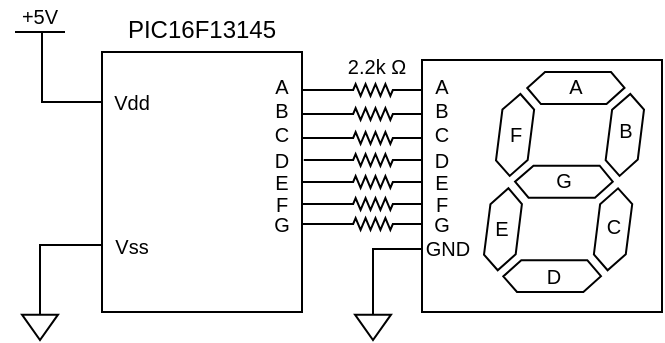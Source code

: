 <mxfile version="22.1.7" type="github">
  <diagram name="Page-1" id="SH67A6-GAvsow1dZvhtm">
    <mxGraphModel dx="398" dy="212" grid="1" gridSize="10" guides="1" tooltips="1" connect="1" arrows="1" fold="1" page="1" pageScale="1" pageWidth="850" pageHeight="1100" math="0" shadow="0">
      <root>
        <mxCell id="0" />
        <mxCell id="1" parent="0" />
        <mxCell id="ddbEHXoO0qccoVohShfA-1" value="" style="rounded=0;whiteSpace=wrap;html=1;" vertex="1" parent="1">
          <mxGeometry x="460" y="244" width="120" height="126" as="geometry" />
        </mxCell>
        <mxCell id="ddbEHXoO0qccoVohShfA-11" value="&lt;font style=&quot;font-size: 10px;&quot;&gt;A&lt;/font&gt;" style="text;html=1;strokeColor=none;fillColor=none;align=center;verticalAlign=middle;whiteSpace=wrap;rounded=0;" vertex="1" parent="1">
          <mxGeometry x="460" y="252" width="20" height="10" as="geometry" />
        </mxCell>
        <mxCell id="ddbEHXoO0qccoVohShfA-12" value="&lt;font style=&quot;font-size: 10px;&quot;&gt;B&lt;/font&gt;" style="text;html=1;strokeColor=none;fillColor=none;align=center;verticalAlign=middle;whiteSpace=wrap;rounded=0;" vertex="1" parent="1">
          <mxGeometry x="460" y="264" width="20" height="10" as="geometry" />
        </mxCell>
        <mxCell id="ddbEHXoO0qccoVohShfA-13" value="&lt;font style=&quot;font-size: 10px;&quot;&gt;C&lt;/font&gt;" style="text;html=1;strokeColor=none;fillColor=none;align=center;verticalAlign=middle;whiteSpace=wrap;rounded=0;" vertex="1" parent="1">
          <mxGeometry x="460" y="276" width="20" height="10" as="geometry" />
        </mxCell>
        <mxCell id="ddbEHXoO0qccoVohShfA-14" value="&lt;font style=&quot;font-size: 10px;&quot;&gt;D&lt;/font&gt;" style="text;html=1;strokeColor=none;fillColor=none;align=center;verticalAlign=middle;whiteSpace=wrap;rounded=0;" vertex="1" parent="1">
          <mxGeometry x="460" y="289" width="20" height="10" as="geometry" />
        </mxCell>
        <mxCell id="ddbEHXoO0qccoVohShfA-15" value="&lt;font style=&quot;font-size: 10px;&quot;&gt;E&lt;/font&gt;" style="text;html=1;strokeColor=none;fillColor=none;align=center;verticalAlign=middle;whiteSpace=wrap;rounded=0;" vertex="1" parent="1">
          <mxGeometry x="460" y="300" width="20" height="10" as="geometry" />
        </mxCell>
        <mxCell id="ddbEHXoO0qccoVohShfA-16" value="&lt;font style=&quot;font-size: 10px;&quot;&gt;F&lt;/font&gt;" style="text;html=1;strokeColor=none;fillColor=none;align=center;verticalAlign=middle;whiteSpace=wrap;rounded=0;" vertex="1" parent="1">
          <mxGeometry x="460" y="311" width="20" height="10" as="geometry" />
        </mxCell>
        <mxCell id="ddbEHXoO0qccoVohShfA-17" value="&lt;font style=&quot;font-size: 10px;&quot;&gt;G&lt;/font&gt;" style="text;html=1;strokeColor=none;fillColor=none;align=center;verticalAlign=middle;whiteSpace=wrap;rounded=0;" vertex="1" parent="1">
          <mxGeometry x="460" y="321" width="20" height="10" as="geometry" />
        </mxCell>
        <mxCell id="ddbEHXoO0qccoVohShfA-20" value="&lt;font style=&quot;font-size: 10px;&quot;&gt;GND&lt;/font&gt;" style="text;html=1;strokeColor=none;fillColor=none;align=center;verticalAlign=middle;whiteSpace=wrap;rounded=0;" vertex="1" parent="1">
          <mxGeometry x="463" y="333" width="20" height="10" as="geometry" />
        </mxCell>
        <mxCell id="ddbEHXoO0qccoVohShfA-27" style="edgeStyle=orthogonalEdgeStyle;rounded=0;orthogonalLoop=1;jettySize=auto;html=1;exitX=1;exitY=0.5;exitDx=0;exitDy=0;exitPerimeter=0;entryX=0;entryY=0.5;entryDx=0;entryDy=0;endArrow=none;endFill=0;" edge="1" parent="1" source="ddbEHXoO0qccoVohShfA-26" target="ddbEHXoO0qccoVohShfA-11">
          <mxGeometry relative="1" as="geometry" />
        </mxCell>
        <mxCell id="ddbEHXoO0qccoVohShfA-26" value="" style="pointerEvents=1;verticalLabelPosition=bottom;shadow=0;dashed=0;align=center;html=1;verticalAlign=top;shape=mxgraph.electrical.resistors.resistor_2;" vertex="1" parent="1">
          <mxGeometry x="420" y="256" width="31" height="6" as="geometry" />
        </mxCell>
        <mxCell id="ddbEHXoO0qccoVohShfA-29" value="" style="group" vertex="1" connectable="0" parent="1">
          <mxGeometry x="490" y="250" width="82" height="110" as="geometry" />
        </mxCell>
        <mxCell id="ddbEHXoO0qccoVohShfA-2" value="" style="verticalLabelPosition=bottom;shadow=0;dashed=0;align=center;html=1;verticalAlign=top;shape=mxgraph.electrical.opto_electronics.7_segment_display;pointerEvents=1;" vertex="1" parent="ddbEHXoO0qccoVohShfA-29">
          <mxGeometry x="1" width="80" height="110" as="geometry" />
        </mxCell>
        <mxCell id="ddbEHXoO0qccoVohShfA-3" value="&lt;font style=&quot;font-size: 10px;&quot;&gt;A&lt;/font&gt;" style="text;html=1;strokeColor=none;fillColor=none;align=center;verticalAlign=middle;whiteSpace=wrap;rounded=0;" vertex="1" parent="ddbEHXoO0qccoVohShfA-29">
          <mxGeometry x="37" y="2" width="20" height="10" as="geometry" />
        </mxCell>
        <mxCell id="ddbEHXoO0qccoVohShfA-5" value="&lt;font style=&quot;font-size: 10px;&quot;&gt;B&lt;/font&gt;" style="text;html=1;strokeColor=none;fillColor=none;align=center;verticalAlign=middle;whiteSpace=wrap;rounded=0;" vertex="1" parent="ddbEHXoO0qccoVohShfA-29">
          <mxGeometry x="62" y="24" width="20" height="10" as="geometry" />
        </mxCell>
        <mxCell id="ddbEHXoO0qccoVohShfA-6" value="&lt;font style=&quot;font-size: 10px;&quot;&gt;G&lt;/font&gt;" style="text;html=1;strokeColor=none;fillColor=none;align=center;verticalAlign=middle;whiteSpace=wrap;rounded=0;" vertex="1" parent="ddbEHXoO0qccoVohShfA-29">
          <mxGeometry x="31" y="49" width="20" height="10" as="geometry" />
        </mxCell>
        <mxCell id="ddbEHXoO0qccoVohShfA-7" value="&lt;font style=&quot;font-size: 10px;&quot;&gt;F&lt;/font&gt;" style="text;html=1;strokeColor=none;fillColor=none;align=center;verticalAlign=middle;whiteSpace=wrap;rounded=0;" vertex="1" parent="ddbEHXoO0qccoVohShfA-29">
          <mxGeometry x="7" y="26" width="20" height="10" as="geometry" />
        </mxCell>
        <mxCell id="ddbEHXoO0qccoVohShfA-8" value="&lt;font style=&quot;font-size: 10px;&quot;&gt;E&lt;/font&gt;" style="text;html=1;strokeColor=none;fillColor=none;align=center;verticalAlign=middle;whiteSpace=wrap;rounded=0;" vertex="1" parent="ddbEHXoO0qccoVohShfA-29">
          <mxGeometry y="73" width="20" height="10" as="geometry" />
        </mxCell>
        <mxCell id="ddbEHXoO0qccoVohShfA-9" value="&lt;font style=&quot;font-size: 10px;&quot;&gt;D&lt;/font&gt;" style="text;html=1;strokeColor=none;fillColor=none;align=center;verticalAlign=middle;whiteSpace=wrap;rounded=0;" vertex="1" parent="ddbEHXoO0qccoVohShfA-29">
          <mxGeometry x="26" y="97" width="20" height="10" as="geometry" />
        </mxCell>
        <mxCell id="ddbEHXoO0qccoVohShfA-10" value="&lt;font style=&quot;font-size: 10px;&quot;&gt;C&lt;/font&gt;" style="text;html=1;strokeColor=none;fillColor=none;align=center;verticalAlign=middle;whiteSpace=wrap;rounded=0;" vertex="1" parent="ddbEHXoO0qccoVohShfA-29">
          <mxGeometry x="56" y="72" width="20" height="10" as="geometry" />
        </mxCell>
        <mxCell id="ddbEHXoO0qccoVohShfA-31" value="" style="rounded=0;whiteSpace=wrap;html=1;" vertex="1" parent="1">
          <mxGeometry x="300" y="240" width="100" height="130" as="geometry" />
        </mxCell>
        <mxCell id="ddbEHXoO0qccoVohShfA-32" style="edgeStyle=orthogonalEdgeStyle;rounded=0;orthogonalLoop=1;jettySize=auto;html=1;exitX=0;exitY=0.5;exitDx=0;exitDy=0;exitPerimeter=0;entryX=0.996;entryY=0.139;entryDx=0;entryDy=0;entryPerimeter=0;endArrow=none;endFill=0;" edge="1" parent="1" source="ddbEHXoO0qccoVohShfA-26" target="ddbEHXoO0qccoVohShfA-31">
          <mxGeometry relative="1" as="geometry" />
        </mxCell>
        <mxCell id="ddbEHXoO0qccoVohShfA-39" style="edgeStyle=orthogonalEdgeStyle;rounded=0;orthogonalLoop=1;jettySize=auto;html=1;exitX=1;exitY=0.5;exitDx=0;exitDy=0;exitPerimeter=0;entryX=0;entryY=0.75;entryDx=0;entryDy=0;endArrow=none;endFill=0;" edge="1" parent="1" source="ddbEHXoO0qccoVohShfA-33" target="ddbEHXoO0qccoVohShfA-12">
          <mxGeometry relative="1" as="geometry" />
        </mxCell>
        <mxCell id="ddbEHXoO0qccoVohShfA-33" value="" style="pointerEvents=1;verticalLabelPosition=bottom;shadow=0;dashed=0;align=center;html=1;verticalAlign=top;shape=mxgraph.electrical.resistors.resistor_2;" vertex="1" parent="1">
          <mxGeometry x="420" y="268" width="31" height="6" as="geometry" />
        </mxCell>
        <mxCell id="ddbEHXoO0qccoVohShfA-40" style="edgeStyle=orthogonalEdgeStyle;rounded=0;orthogonalLoop=1;jettySize=auto;html=1;exitX=1;exitY=0.5;exitDx=0;exitDy=0;exitPerimeter=0;entryX=0;entryY=0.75;entryDx=0;entryDy=0;endArrow=none;endFill=0;" edge="1" parent="1" source="ddbEHXoO0qccoVohShfA-34" target="ddbEHXoO0qccoVohShfA-13">
          <mxGeometry relative="1" as="geometry" />
        </mxCell>
        <mxCell id="ddbEHXoO0qccoVohShfA-34" value="" style="pointerEvents=1;verticalLabelPosition=bottom;shadow=0;dashed=0;align=center;html=1;verticalAlign=top;shape=mxgraph.electrical.resistors.resistor_2;" vertex="1" parent="1">
          <mxGeometry x="420" y="280" width="31" height="6" as="geometry" />
        </mxCell>
        <mxCell id="ddbEHXoO0qccoVohShfA-41" style="edgeStyle=orthogonalEdgeStyle;rounded=0;orthogonalLoop=1;jettySize=auto;html=1;exitX=1;exitY=0.5;exitDx=0;exitDy=0;exitPerimeter=0;entryX=0;entryY=0.75;entryDx=0;entryDy=0;endArrow=none;endFill=0;" edge="1" parent="1" source="ddbEHXoO0qccoVohShfA-35" target="ddbEHXoO0qccoVohShfA-14">
          <mxGeometry relative="1" as="geometry" />
        </mxCell>
        <mxCell id="ddbEHXoO0qccoVohShfA-35" value="" style="pointerEvents=1;verticalLabelPosition=bottom;shadow=0;dashed=0;align=center;html=1;verticalAlign=top;shape=mxgraph.electrical.resistors.resistor_2;" vertex="1" parent="1">
          <mxGeometry x="420" y="291" width="31" height="6" as="geometry" />
        </mxCell>
        <mxCell id="ddbEHXoO0qccoVohShfA-43" style="edgeStyle=orthogonalEdgeStyle;rounded=0;orthogonalLoop=1;jettySize=auto;html=1;exitX=1;exitY=0.5;exitDx=0;exitDy=0;exitPerimeter=0;entryX=0;entryY=0.75;entryDx=0;entryDy=0;endArrow=none;endFill=0;" edge="1" parent="1" source="ddbEHXoO0qccoVohShfA-36" target="ddbEHXoO0qccoVohShfA-15">
          <mxGeometry relative="1" as="geometry" />
        </mxCell>
        <mxCell id="ddbEHXoO0qccoVohShfA-51" style="edgeStyle=orthogonalEdgeStyle;rounded=0;orthogonalLoop=1;jettySize=auto;html=1;exitX=0;exitY=0.5;exitDx=0;exitDy=0;exitPerimeter=0;entryX=1;entryY=0.5;entryDx=0;entryDy=0;endArrow=none;endFill=0;" edge="1" parent="1" source="ddbEHXoO0qccoVohShfA-36" target="ddbEHXoO0qccoVohShfA-31">
          <mxGeometry relative="1" as="geometry" />
        </mxCell>
        <mxCell id="ddbEHXoO0qccoVohShfA-36" value="" style="pointerEvents=1;verticalLabelPosition=bottom;shadow=0;dashed=0;align=center;html=1;verticalAlign=top;shape=mxgraph.electrical.resistors.resistor_2;" vertex="1" parent="1">
          <mxGeometry x="420" y="302" width="31" height="6" as="geometry" />
        </mxCell>
        <mxCell id="ddbEHXoO0qccoVohShfA-44" style="edgeStyle=orthogonalEdgeStyle;rounded=0;orthogonalLoop=1;jettySize=auto;html=1;exitX=1;exitY=0.5;exitDx=0;exitDy=0;exitPerimeter=0;entryX=0;entryY=0.75;entryDx=0;entryDy=0;endArrow=none;endFill=0;" edge="1" parent="1" source="ddbEHXoO0qccoVohShfA-37" target="ddbEHXoO0qccoVohShfA-16">
          <mxGeometry relative="1" as="geometry" />
        </mxCell>
        <mxCell id="ddbEHXoO0qccoVohShfA-37" value="" style="pointerEvents=1;verticalLabelPosition=bottom;shadow=0;dashed=0;align=center;html=1;verticalAlign=top;shape=mxgraph.electrical.resistors.resistor_2;" vertex="1" parent="1">
          <mxGeometry x="420" y="313" width="31" height="6" as="geometry" />
        </mxCell>
        <mxCell id="ddbEHXoO0qccoVohShfA-45" style="edgeStyle=orthogonalEdgeStyle;rounded=0;orthogonalLoop=1;jettySize=auto;html=1;exitX=1;exitY=0.5;exitDx=0;exitDy=0;exitPerimeter=0;entryX=0;entryY=0.75;entryDx=0;entryDy=0;endArrow=none;endFill=0;" edge="1" parent="1" source="ddbEHXoO0qccoVohShfA-38" target="ddbEHXoO0qccoVohShfA-17">
          <mxGeometry relative="1" as="geometry" />
        </mxCell>
        <mxCell id="ddbEHXoO0qccoVohShfA-38" value="" style="pointerEvents=1;verticalLabelPosition=bottom;shadow=0;dashed=0;align=center;html=1;verticalAlign=top;shape=mxgraph.electrical.resistors.resistor_2;" vertex="1" parent="1">
          <mxGeometry x="420" y="323" width="31" height="6" as="geometry" />
        </mxCell>
        <mxCell id="ddbEHXoO0qccoVohShfA-48" style="edgeStyle=orthogonalEdgeStyle;rounded=0;orthogonalLoop=1;jettySize=auto;html=1;exitX=0;exitY=0.5;exitDx=0;exitDy=0;exitPerimeter=0;entryX=1;entryY=0.23;entryDx=0;entryDy=0;entryPerimeter=0;endArrow=none;endFill=0;" edge="1" parent="1" source="ddbEHXoO0qccoVohShfA-33" target="ddbEHXoO0qccoVohShfA-31">
          <mxGeometry relative="1" as="geometry" />
        </mxCell>
        <mxCell id="ddbEHXoO0qccoVohShfA-49" style="edgeStyle=orthogonalEdgeStyle;rounded=0;orthogonalLoop=1;jettySize=auto;html=1;exitX=0;exitY=0.5;exitDx=0;exitDy=0;exitPerimeter=0;entryX=0.998;entryY=0.33;entryDx=0;entryDy=0;entryPerimeter=0;endArrow=none;endFill=0;" edge="1" parent="1" source="ddbEHXoO0qccoVohShfA-34" target="ddbEHXoO0qccoVohShfA-31">
          <mxGeometry relative="1" as="geometry" />
        </mxCell>
        <mxCell id="ddbEHXoO0qccoVohShfA-50" style="edgeStyle=orthogonalEdgeStyle;rounded=0;orthogonalLoop=1;jettySize=auto;html=1;exitX=0;exitY=0.5;exitDx=0;exitDy=0;exitPerimeter=0;entryX=1.009;entryY=0.408;entryDx=0;entryDy=0;entryPerimeter=0;endArrow=none;endFill=0;" edge="1" parent="1" source="ddbEHXoO0qccoVohShfA-35" target="ddbEHXoO0qccoVohShfA-31">
          <mxGeometry relative="1" as="geometry" />
        </mxCell>
        <mxCell id="ddbEHXoO0qccoVohShfA-52" style="edgeStyle=orthogonalEdgeStyle;rounded=0;orthogonalLoop=1;jettySize=auto;html=1;exitX=0;exitY=0.5;exitDx=0;exitDy=0;exitPerimeter=0;entryX=1;entryY=0.591;entryDx=0;entryDy=0;entryPerimeter=0;endArrow=none;endFill=0;" edge="1" parent="1" source="ddbEHXoO0qccoVohShfA-37" target="ddbEHXoO0qccoVohShfA-31">
          <mxGeometry relative="1" as="geometry" />
        </mxCell>
        <mxCell id="ddbEHXoO0qccoVohShfA-53" style="edgeStyle=orthogonalEdgeStyle;rounded=0;orthogonalLoop=1;jettySize=auto;html=1;exitX=0;exitY=0.5;exitDx=0;exitDy=0;exitPerimeter=0;entryX=1;entryY=0.5;entryDx=0;entryDy=0;endArrow=none;endFill=0;" edge="1" parent="1" source="ddbEHXoO0qccoVohShfA-38" target="ddbEHXoO0qccoVohShfA-61">
          <mxGeometry relative="1" as="geometry" />
        </mxCell>
        <mxCell id="ddbEHXoO0qccoVohShfA-54" value="&lt;font style=&quot;font-size: 10px;&quot;&gt;2.2k Ω&lt;/font&gt;" style="text;html=1;strokeColor=none;fillColor=none;align=center;verticalAlign=middle;whiteSpace=wrap;rounded=0;" vertex="1" parent="1">
          <mxGeometry x="420" y="238" width="34.5" height="18" as="geometry" />
        </mxCell>
        <mxCell id="ddbEHXoO0qccoVohShfA-55" value="&lt;font style=&quot;font-size: 10px;&quot;&gt;A&lt;/font&gt;" style="text;html=1;strokeColor=none;fillColor=none;align=center;verticalAlign=middle;whiteSpace=wrap;rounded=0;" vertex="1" parent="1">
          <mxGeometry x="380" y="252" width="20" height="10" as="geometry" />
        </mxCell>
        <mxCell id="ddbEHXoO0qccoVohShfA-56" value="&lt;font style=&quot;font-size: 10px;&quot;&gt;B&lt;/font&gt;" style="text;html=1;strokeColor=none;fillColor=none;align=center;verticalAlign=middle;whiteSpace=wrap;rounded=0;" vertex="1" parent="1">
          <mxGeometry x="380" y="264" width="20" height="10" as="geometry" />
        </mxCell>
        <mxCell id="ddbEHXoO0qccoVohShfA-57" value="&lt;font style=&quot;font-size: 10px;&quot;&gt;C&lt;/font&gt;" style="text;html=1;strokeColor=none;fillColor=none;align=center;verticalAlign=middle;whiteSpace=wrap;rounded=0;" vertex="1" parent="1">
          <mxGeometry x="380" y="276" width="20" height="10" as="geometry" />
        </mxCell>
        <mxCell id="ddbEHXoO0qccoVohShfA-58" value="&lt;font style=&quot;font-size: 10px;&quot;&gt;D&lt;/font&gt;" style="text;html=1;strokeColor=none;fillColor=none;align=center;verticalAlign=middle;whiteSpace=wrap;rounded=0;" vertex="1" parent="1">
          <mxGeometry x="380" y="289" width="20" height="10" as="geometry" />
        </mxCell>
        <mxCell id="ddbEHXoO0qccoVohShfA-59" value="&lt;font style=&quot;font-size: 10px;&quot;&gt;E&lt;/font&gt;" style="text;html=1;strokeColor=none;fillColor=none;align=center;verticalAlign=middle;whiteSpace=wrap;rounded=0;" vertex="1" parent="1">
          <mxGeometry x="380" y="300" width="20" height="10" as="geometry" />
        </mxCell>
        <mxCell id="ddbEHXoO0qccoVohShfA-60" value="&lt;font style=&quot;font-size: 10px;&quot;&gt;F&lt;/font&gt;" style="text;html=1;strokeColor=none;fillColor=none;align=center;verticalAlign=middle;whiteSpace=wrap;rounded=0;" vertex="1" parent="1">
          <mxGeometry x="380" y="311" width="20" height="10" as="geometry" />
        </mxCell>
        <mxCell id="ddbEHXoO0qccoVohShfA-61" value="&lt;font style=&quot;font-size: 10px;&quot;&gt;G&lt;/font&gt;" style="text;html=1;strokeColor=none;fillColor=none;align=center;verticalAlign=middle;whiteSpace=wrap;rounded=0;" vertex="1" parent="1">
          <mxGeometry x="380" y="321" width="20" height="10" as="geometry" />
        </mxCell>
        <mxCell id="ddbEHXoO0qccoVohShfA-62" value="PIC16F13145" style="text;html=1;strokeColor=none;fillColor=none;align=center;verticalAlign=middle;whiteSpace=wrap;rounded=0;" vertex="1" parent="1">
          <mxGeometry x="320" y="214" width="60" height="30" as="geometry" />
        </mxCell>
        <mxCell id="ddbEHXoO0qccoVohShfA-71" style="edgeStyle=orthogonalEdgeStyle;rounded=0;orthogonalLoop=1;jettySize=auto;html=1;exitX=0;exitY=0.5;exitDx=0;exitDy=0;endArrow=none;endFill=0;" edge="1" parent="1" source="ddbEHXoO0qccoVohShfA-63">
          <mxGeometry relative="1" as="geometry">
            <mxPoint x="260" y="230" as="targetPoint" />
            <Array as="points">
              <mxPoint x="270" y="265" />
              <mxPoint x="270" y="230" />
            </Array>
          </mxGeometry>
        </mxCell>
        <mxCell id="ddbEHXoO0qccoVohShfA-63" value="&lt;font style=&quot;font-size: 10px;&quot;&gt;Vdd&lt;/font&gt;" style="text;html=1;strokeColor=none;fillColor=none;align=center;verticalAlign=middle;whiteSpace=wrap;rounded=0;" vertex="1" parent="1">
          <mxGeometry x="300" y="256" width="30" height="18" as="geometry" />
        </mxCell>
        <mxCell id="ddbEHXoO0qccoVohShfA-64" value="&lt;font style=&quot;font-size: 10px;&quot;&gt;Vss&lt;/font&gt;" style="text;html=1;strokeColor=none;fillColor=none;align=center;verticalAlign=middle;whiteSpace=wrap;rounded=0;" vertex="1" parent="1">
          <mxGeometry x="300" y="327" width="30" height="19" as="geometry" />
        </mxCell>
        <mxCell id="ddbEHXoO0qccoVohShfA-68" style="edgeStyle=orthogonalEdgeStyle;rounded=0;orthogonalLoop=1;jettySize=auto;html=1;exitX=0.5;exitY=0;exitDx=0;exitDy=0;exitPerimeter=0;entryX=0;entryY=0.5;entryDx=0;entryDy=0;endArrow=none;endFill=0;" edge="1" parent="1" source="ddbEHXoO0qccoVohShfA-67" target="ddbEHXoO0qccoVohShfA-64">
          <mxGeometry relative="1" as="geometry" />
        </mxCell>
        <mxCell id="ddbEHXoO0qccoVohShfA-67" value="" style="pointerEvents=1;verticalLabelPosition=bottom;shadow=0;dashed=0;align=center;html=1;verticalAlign=top;shape=mxgraph.electrical.signal_sources.signal_ground;" vertex="1" parent="1">
          <mxGeometry x="260" y="365" width="18" height="19" as="geometry" />
        </mxCell>
        <mxCell id="ddbEHXoO0qccoVohShfA-69" value="&lt;font style=&quot;font-size: 10px;&quot;&gt;+5V&lt;/font&gt;" style="text;html=1;strokeColor=none;fillColor=none;align=center;verticalAlign=middle;whiteSpace=wrap;rounded=0;" vertex="1" parent="1">
          <mxGeometry x="249" y="214" width="40" height="16" as="geometry" />
        </mxCell>
        <mxCell id="ddbEHXoO0qccoVohShfA-70" value="" style="endArrow=none;html=1;rounded=0;" edge="1" parent="1">
          <mxGeometry width="50" height="50" relative="1" as="geometry">
            <mxPoint x="281.5" y="230" as="sourcePoint" />
            <mxPoint x="256.5" y="230" as="targetPoint" />
          </mxGeometry>
        </mxCell>
        <mxCell id="ddbEHXoO0qccoVohShfA-73" style="edgeStyle=orthogonalEdgeStyle;rounded=0;orthogonalLoop=1;jettySize=auto;html=1;exitX=0.5;exitY=0;exitDx=0;exitDy=0;exitPerimeter=0;entryX=0;entryY=0.75;entryDx=0;entryDy=0;endArrow=none;endFill=0;" edge="1" parent="1" source="ddbEHXoO0qccoVohShfA-72" target="ddbEHXoO0qccoVohShfA-1">
          <mxGeometry relative="1" as="geometry">
            <Array as="points">
              <mxPoint x="436" y="339" />
            </Array>
          </mxGeometry>
        </mxCell>
        <mxCell id="ddbEHXoO0qccoVohShfA-72" value="" style="pointerEvents=1;verticalLabelPosition=bottom;shadow=0;dashed=0;align=center;html=1;verticalAlign=top;shape=mxgraph.electrical.signal_sources.signal_ground;" vertex="1" parent="1">
          <mxGeometry x="426.5" y="365" width="18" height="19" as="geometry" />
        </mxCell>
      </root>
    </mxGraphModel>
  </diagram>
</mxfile>
